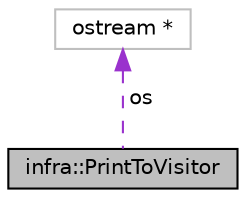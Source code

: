 digraph "infra::PrintToVisitor"
{
 // INTERACTIVE_SVG=YES
  edge [fontname="Helvetica",fontsize="10",labelfontname="Helvetica",labelfontsize="10"];
  node [fontname="Helvetica",fontsize="10",shape=record];
  Node1 [label="infra::PrintToVisitor",height=0.2,width=0.4,color="black", fillcolor="grey75", style="filled", fontcolor="black"];
  Node2 -> Node1 [dir="back",color="darkorchid3",fontsize="10",style="dashed",label=" os" ,fontname="Helvetica"];
  Node2 [label="ostream *",height=0.2,width=0.4,color="grey75", fillcolor="white", style="filled"];
}
